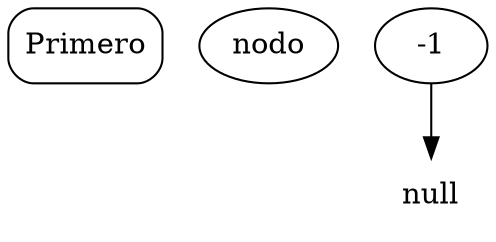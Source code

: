 digraph D {
start[shape = box style = rounded label = "Primero"];
nodo-1->end;
end[shape = none label = "null"];
}
